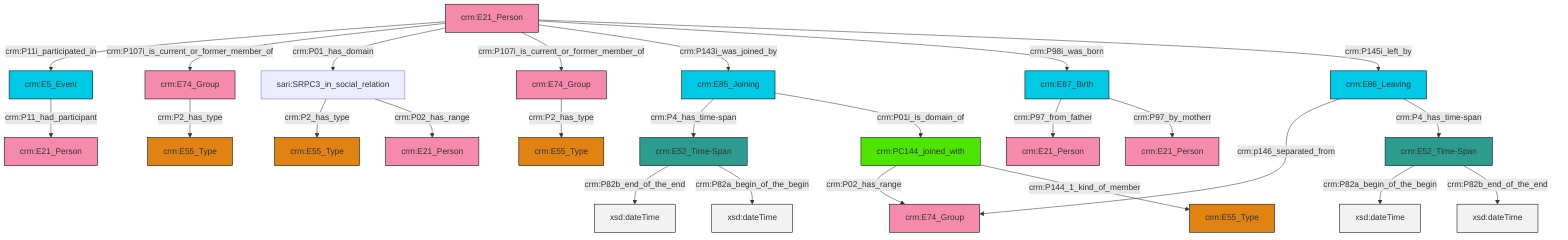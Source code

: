 graph TD
classDef Literal fill:#f2f2f2,stroke:#000000;
classDef CRM_Entity fill:#FFFFFF,stroke:#000000;
classDef Temporal_Entity fill:#00C9E6, stroke:#000000;
classDef Type fill:#E18312, stroke:#000000;
classDef Time-Span fill:#2C9C91, stroke:#000000;
classDef Appellation fill:#FFEB7F, stroke:#000000;
classDef Place fill:#008836, stroke:#000000;
classDef Persistent_Item fill:#B266B2, stroke:#000000;
classDef Conceptual_Object fill:#FFD700, stroke:#000000;
classDef Physical_Thing fill:#D2B48C, stroke:#000000;
classDef Actor fill:#f58aad, stroke:#000000;
classDef PC_Classes fill:#4ce600, stroke:#000000;
classDef Multi fill:#cccccc,stroke:#000000;

6["crm:E52_Time-Span"]:::Time-Span -->|crm:P82b_end_of_the_end| 12[xsd:dateTime]:::Literal
6["crm:E52_Time-Span"]:::Time-Span -->|crm:P82a_begin_of_the_begin| 13[xsd:dateTime]:::Literal
16["crm:E67_Birth"]:::Temporal_Entity -->|crm:P97_from_father| 14["crm:E21_Person"]:::Actor
19["crm:PC144_joined_with"]:::PC_Classes -->|crm:P02_has_range| 20["crm:E74_Group"]:::Actor
19["crm:PC144_joined_with"]:::PC_Classes -->|crm:P144_1_kind_of_member| 23["crm:E55_Type"]:::Type
2["crm:E85_Joining"]:::Temporal_Entity -->|crm:P4_has_time-span| 6["crm:E52_Time-Span"]:::Time-Span
28["crm:E86_Leaving"]:::Temporal_Entity -->|crm:p146_separated_from| 20["crm:E74_Group"]:::Actor
33["crm:E21_Person"]:::Actor -->|crm:P11i_participated_in| 29["crm:E5_Event"]:::Temporal_Entity
28["crm:E86_Leaving"]:::Temporal_Entity -->|crm:P4_has_time-span| 26["crm:E52_Time-Span"]:::Time-Span
21["sari:SRPC3_in_social_relation"]:::Default -->|crm:P2_has_type| 4["crm:E55_Type"]:::Type
2["crm:E85_Joining"]:::Temporal_Entity -->|crm:P01i_is_domain_of| 19["crm:PC144_joined_with"]:::PC_Classes
33["crm:E21_Person"]:::Actor -->|crm:P107i_is_current_or_former_member_of| 31["crm:E74_Group"]:::Actor
24["crm:E74_Group"]:::Actor -->|crm:P2_has_type| 17["crm:E55_Type"]:::Type
33["crm:E21_Person"]:::Actor -->|crm:P01_has_domain| 21["sari:SRPC3_in_social_relation"]:::Default
21["sari:SRPC3_in_social_relation"]:::Default -->|crm:P02_has_range| 10["crm:E21_Person"]:::Actor
16["crm:E67_Birth"]:::Temporal_Entity -->|crm:P97_by_motherr| 8["crm:E21_Person"]:::Actor
26["crm:E52_Time-Span"]:::Time-Span -->|crm:P82a_begin_of_the_begin| 36[xsd:dateTime]:::Literal
33["crm:E21_Person"]:::Actor -->|crm:P107i_is_current_or_former_member_of| 24["crm:E74_Group"]:::Actor
26["crm:E52_Time-Span"]:::Time-Span -->|crm:P82b_end_of_the_end| 39[xsd:dateTime]:::Literal
31["crm:E74_Group"]:::Actor -->|crm:P2_has_type| 0["crm:E55_Type"]:::Type
33["crm:E21_Person"]:::Actor -->|crm:P143i_was_joined_by| 2["crm:E85_Joining"]:::Temporal_Entity
29["crm:E5_Event"]:::Temporal_Entity -->|crm:P11_had_participant| 37["crm:E21_Person"]:::Actor
33["crm:E21_Person"]:::Actor -->|crm:P98i_was_born| 16["crm:E67_Birth"]:::Temporal_Entity
33["crm:E21_Person"]:::Actor -->|crm:P145i_left_by| 28["crm:E86_Leaving"]:::Temporal_Entity